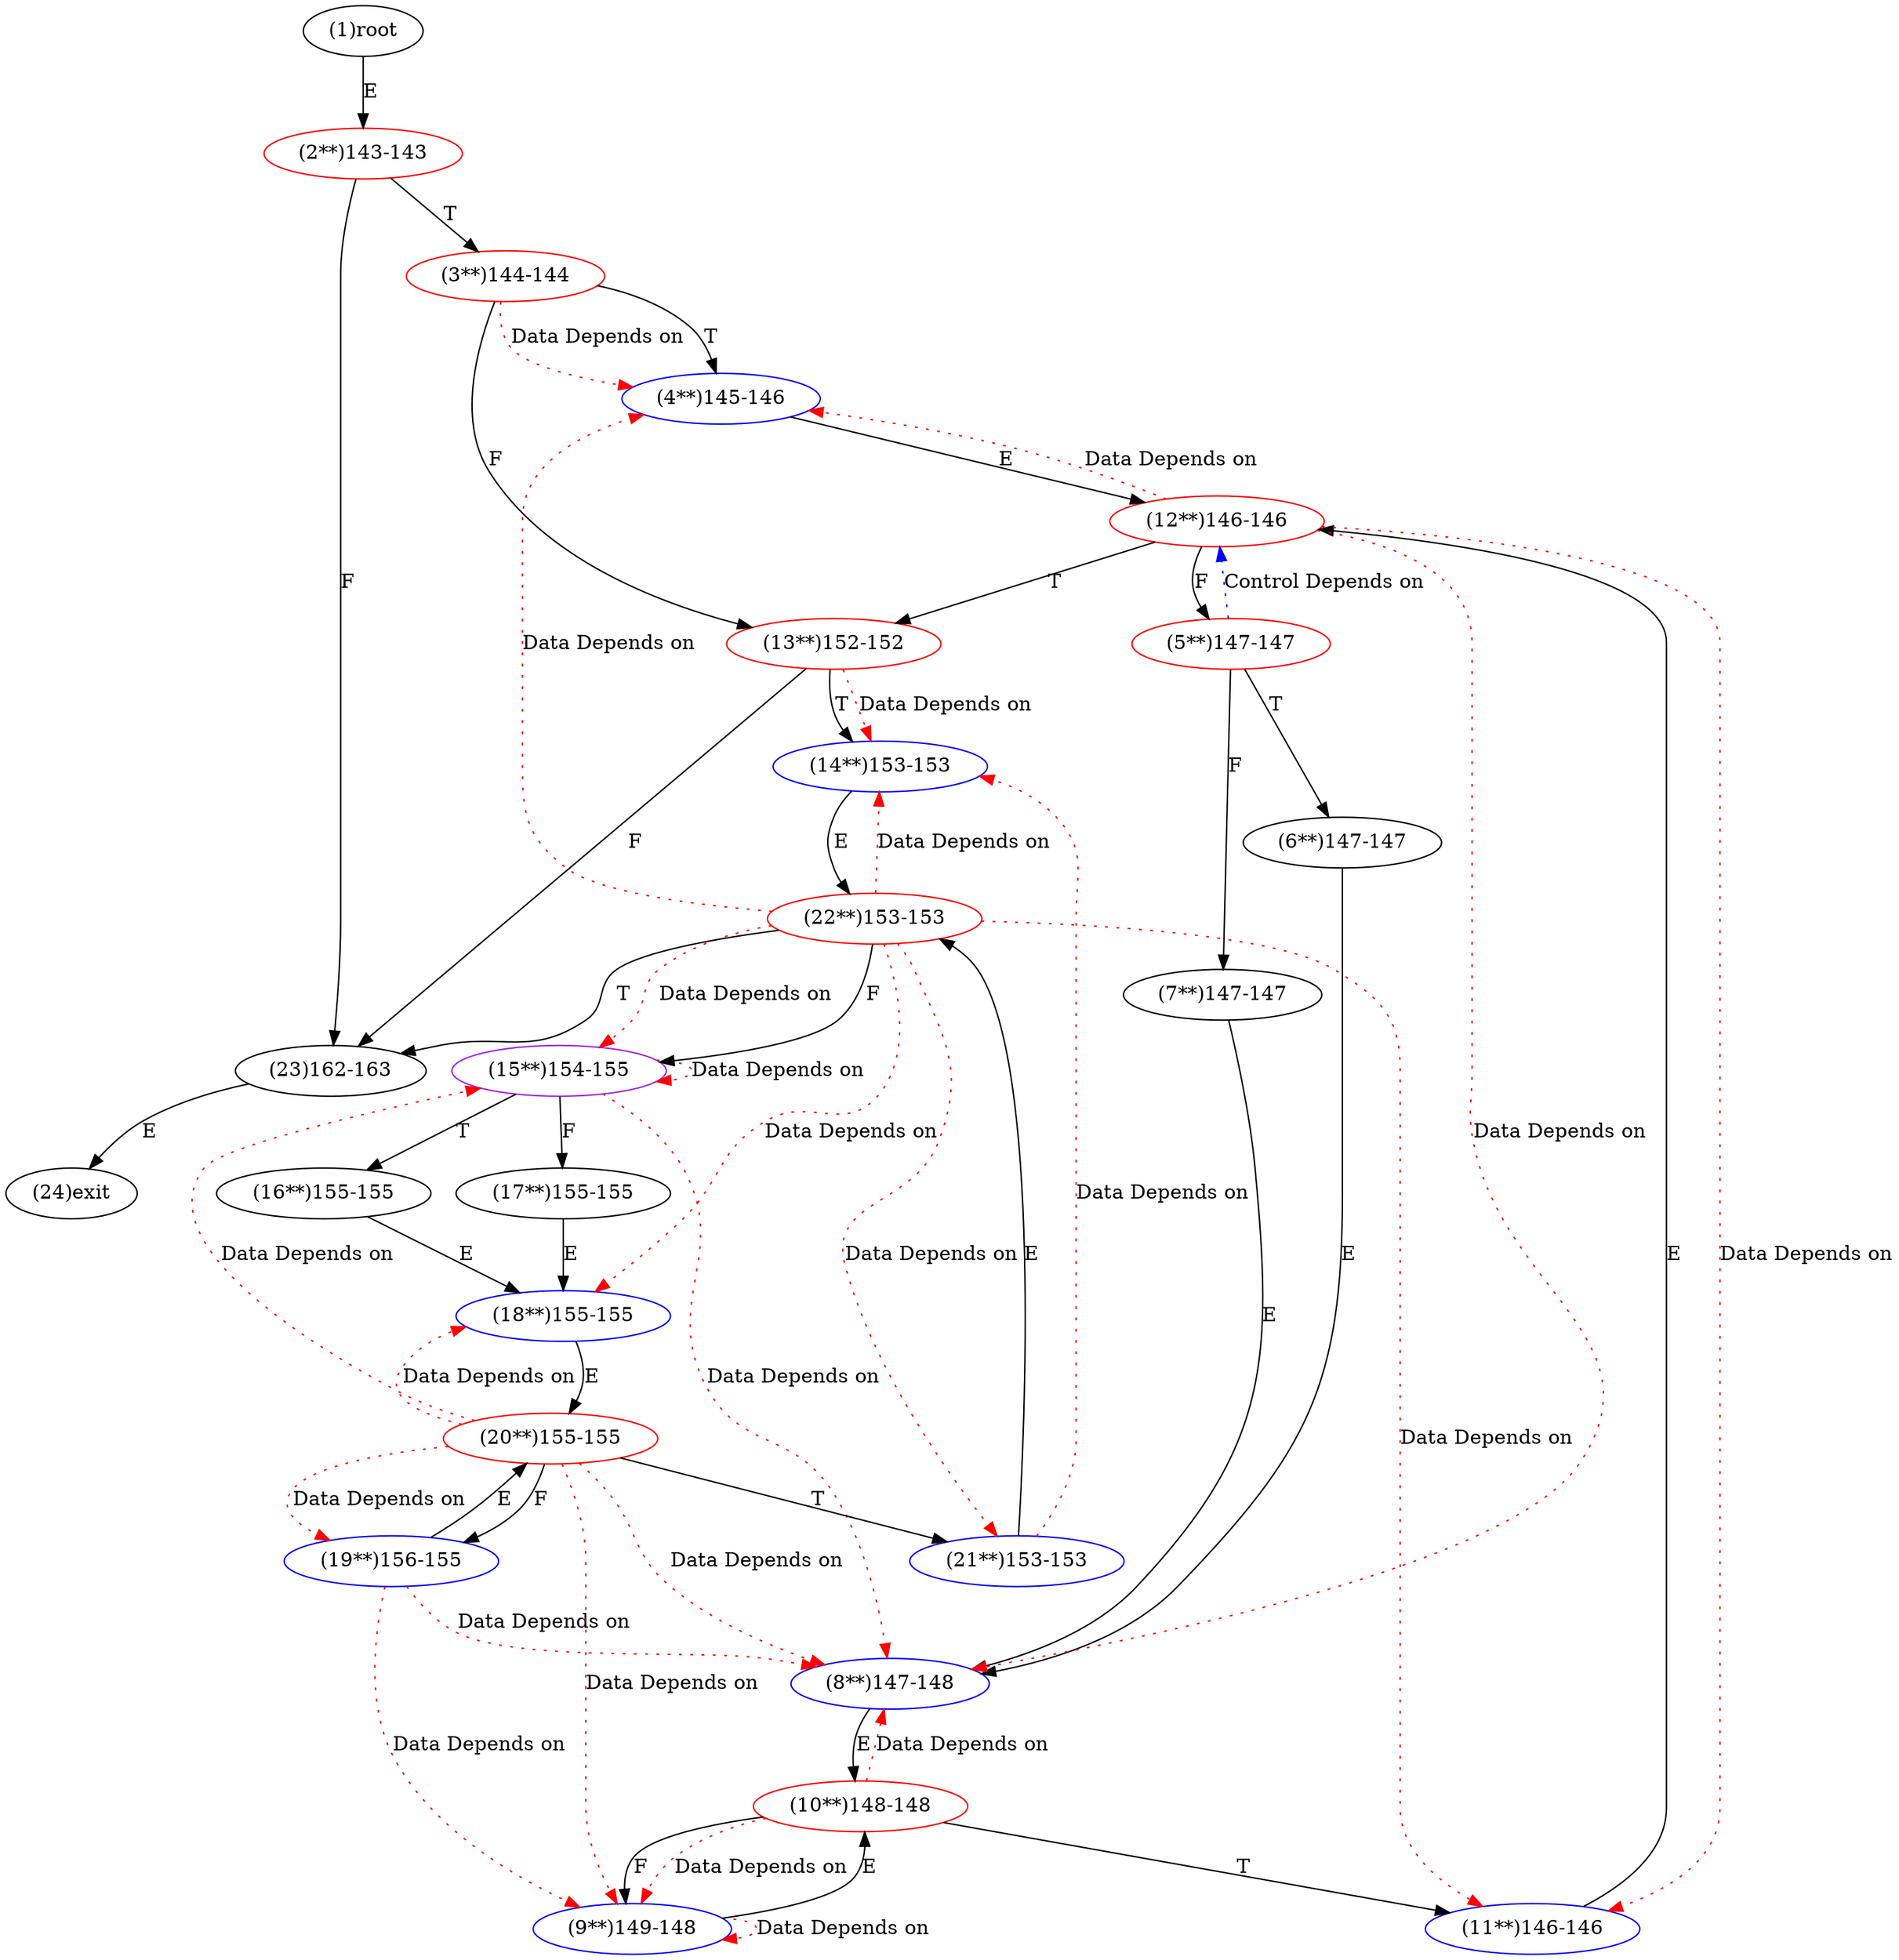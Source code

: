 digraph "" { 
1[ label="(1)root"];
2[ label="(2**)143-143",color=red];
3[ label="(3**)144-144",color=red];
4[ label="(4**)145-146",color=blue];
5[ label="(5**)147-147",color=red];
6[ label="(6**)147-147"];
7[ label="(7**)147-147"];
8[ label="(8**)147-148",color=blue];
9[ label="(9**)149-148",color=blue];
10[ label="(10**)148-148",color=red];
11[ label="(11**)146-146",color=blue];
12[ label="(12**)146-146",color=red];
13[ label="(13**)152-152",color=red];
14[ label="(14**)153-153",color=blue];
15[ label="(15**)154-155",color=purple];
17[ label="(17**)155-155"];
16[ label="(16**)155-155"];
19[ label="(19**)156-155",color=blue];
18[ label="(18**)155-155",color=blue];
21[ label="(21**)153-153",color=blue];
20[ label="(20**)155-155",color=red];
23[ label="(23)162-163"];
22[ label="(22**)153-153",color=red];
24[ label="(24)exit"];
1->2[ label="E"];
2->23[ label="F"];
2->3[ label="T"];
3->13[ label="F"];
3->4[ label="T"];
4->12[ label="E"];
5->7[ label="F"];
5->6[ label="T"];
6->8[ label="E"];
7->8[ label="E"];
8->10[ label="E"];
9->10[ label="E"];
10->9[ label="F"];
10->11[ label="T"];
11->12[ label="E"];
12->5[ label="F"];
12->13[ label="T"];
13->23[ label="F"];
13->14[ label="T"];
14->22[ label="E"];
15->17[ label="F"];
15->16[ label="T"];
16->18[ label="E"];
17->18[ label="E"];
18->20[ label="E"];
19->20[ label="E"];
20->19[ label="F"];
20->21[ label="T"];
21->22[ label="E"];
22->15[ label="F"];
22->23[ label="T"];
23->24[ label="E"];
3->4[ color="red" label="Data Depends on" style = dotted ];
5->12[ color="blue" label="Control Depends on" style = dotted ];
9->9[ color="red" label="Data Depends on" style = dotted ];
10->8[ color="red" label="Data Depends on" style = dotted ];
10->9[ color="red" label="Data Depends on" style = dotted ];
12->8[ color="red" label="Data Depends on" style = dotted ];
12->11[ color="red" label="Data Depends on" style = dotted ];
12->4[ color="red" label="Data Depends on" style = dotted ];
13->14[ color="red" label="Data Depends on" style = dotted ];
15->15[ color="red" label="Data Depends on" style = dotted ];
15->8[ color="red" label="Data Depends on" style = dotted ];
19->8[ color="red" label="Data Depends on" style = dotted ];
19->9[ color="red" label="Data Depends on" style = dotted ];
21->14[ color="red" label="Data Depends on" style = dotted ];
20->18[ color="red" label="Data Depends on" style = dotted ];
20->19[ color="red" label="Data Depends on" style = dotted ];
20->15[ color="red" label="Data Depends on" style = dotted ];
20->9[ color="red" label="Data Depends on" style = dotted ];
20->8[ color="red" label="Data Depends on" style = dotted ];
22->21[ color="red" label="Data Depends on" style = dotted ];
22->4[ color="red" label="Data Depends on" style = dotted ];
22->18[ color="red" label="Data Depends on" style = dotted ];
22->15[ color="red" label="Data Depends on" style = dotted ];
22->14[ color="red" label="Data Depends on" style = dotted ];
22->11[ color="red" label="Data Depends on" style = dotted ];
}